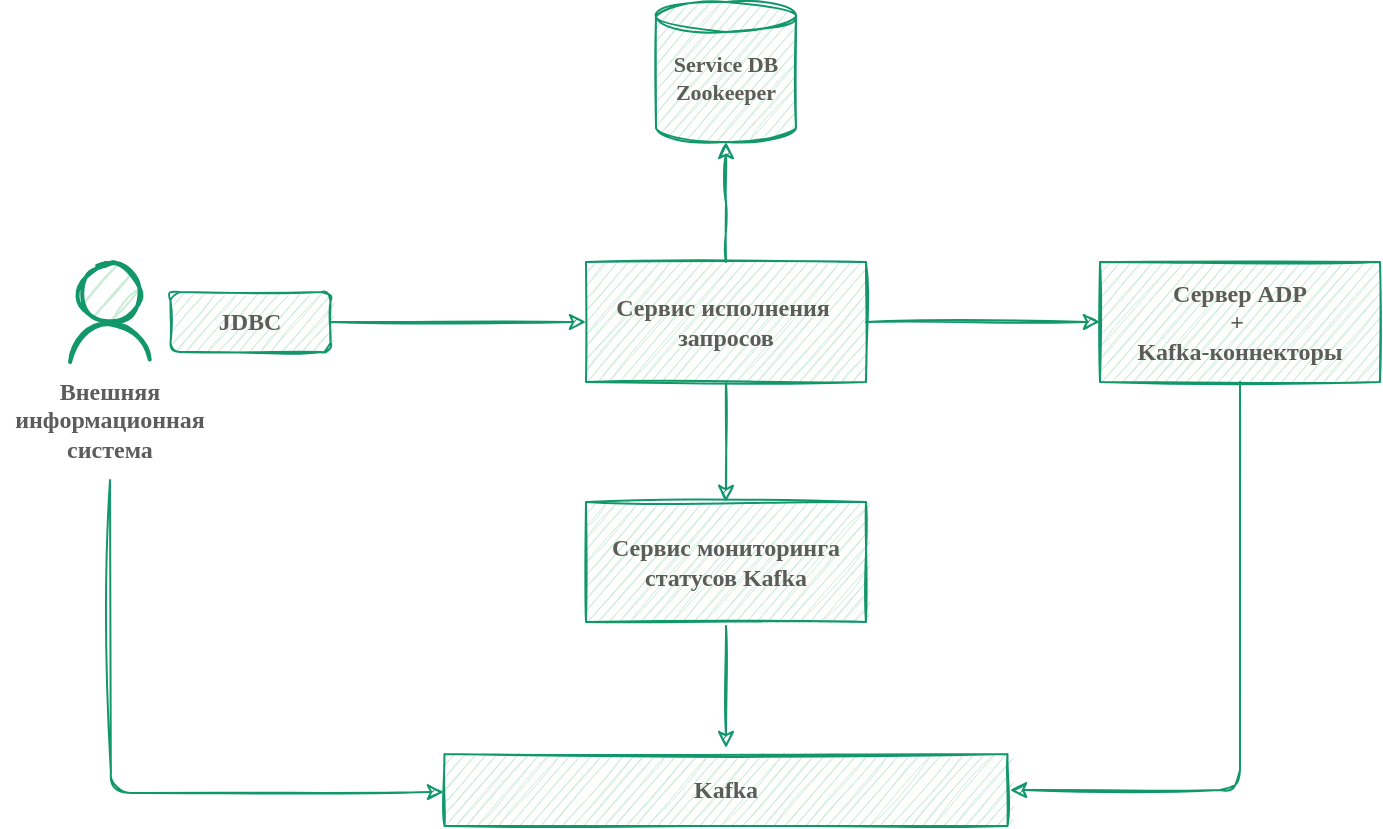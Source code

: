 <mxfile version="15.4.3" type="device"><diagram id="rnP1roflcBsWz-ZSriTN" name="Page-1"><mxGraphModel dx="1225" dy="786" grid="1" gridSize="10" guides="1" tooltips="1" connect="1" arrows="1" fold="1" page="1" pageScale="1" pageWidth="730" pageHeight="430" math="0" shadow="0"><root><mxCell id="vD5TKPlcHg5Rt76IJ3ul-0"/><mxCell id="vD5TKPlcHg5Rt76IJ3ul-1" parent="vD5TKPlcHg5Rt76IJ3ul-0"/><mxCell id="izl85Ogq0FvVDehbAwtZ-0" value="" style="edgeStyle=orthogonalEdgeStyle;rounded=0;orthogonalLoop=1;jettySize=auto;html=1;sketch=1;fontFamily=Comic Sans MS;strokeColor=#12976B;" parent="vD5TKPlcHg5Rt76IJ3ul-1" source="izl85Ogq0FvVDehbAwtZ-3" target="izl85Ogq0FvVDehbAwtZ-4" edge="1"><mxGeometry relative="1" as="geometry"/></mxCell><mxCell id="izl85Ogq0FvVDehbAwtZ-1" value="" style="edgeStyle=orthogonalEdgeStyle;curved=0;rounded=0;orthogonalLoop=1;jettySize=auto;html=1;sketch=1;fontFamily=Comic Sans MS;strokeColor=#12976B;" parent="vD5TKPlcHg5Rt76IJ3ul-1" source="izl85Ogq0FvVDehbAwtZ-3" edge="1"><mxGeometry relative="1" as="geometry"><mxPoint x="383" y="80" as="targetPoint"/></mxGeometry></mxCell><mxCell id="izl85Ogq0FvVDehbAwtZ-2" value="" style="edgeStyle=orthogonalEdgeStyle;curved=0;rounded=1;sketch=1;orthogonalLoop=1;jettySize=auto;html=1;startArrow=classic;startFill=1;endArrow=none;endFill=0;fontFamily=Comic Sans MS;strokeColor=#12976B;" parent="vD5TKPlcHg5Rt76IJ3ul-1" source="izl85Ogq0FvVDehbAwtZ-3" target="izl85Ogq0FvVDehbAwtZ-5" edge="1"><mxGeometry relative="1" as="geometry"/></mxCell><mxCell id="izl85Ogq0FvVDehbAwtZ-3" value="&lt;font color=&quot;#5c5c5c&quot;&gt;Сервис исполнения&amp;nbsp;&lt;br&gt;запросов&lt;/font&gt;" style="rounded=0;whiteSpace=wrap;html=1;fontStyle=1;sketch=1;fontFamily=Comic Sans MS;strokeColor=#12976B;fillColor=#CCEBD8;" parent="vD5TKPlcHg5Rt76IJ3ul-1" vertex="1"><mxGeometry x="313" y="140" width="140" height="60" as="geometry"/></mxCell><mxCell id="izl85Ogq0FvVDehbAwtZ-4" value="&lt;font color=&quot;#5c5c5c&quot;&gt;Сервис мониторинга статусов Kafka&lt;/font&gt;" style="rounded=0;whiteSpace=wrap;html=1;fontStyle=1;sketch=1;fontFamily=Comic Sans MS;strokeColor=#12976B;fillColor=#CCEBD8;" parent="vD5TKPlcHg5Rt76IJ3ul-1" vertex="1"><mxGeometry x="313" y="260" width="140" height="60" as="geometry"/></mxCell><mxCell id="izl85Ogq0FvVDehbAwtZ-5" value="&lt;font color=&quot;#5c5c5c&quot;&gt;JDBC&lt;/font&gt;" style="rounded=1;whiteSpace=wrap;html=1;strokeWidth=1;sketch=1;fontStyle=1;fontFamily=Comic Sans MS;strokeColor=#12976B;fillColor=#CCEBD8;" parent="vD5TKPlcHg5Rt76IJ3ul-1" vertex="1"><mxGeometry x="105.25" y="155" width="80" height="30" as="geometry"/></mxCell><mxCell id="izl85Ogq0FvVDehbAwtZ-6" value="" style="group;fontStyle=1;fontFamily=Comic Sans MS;sketch=1;" parent="vD5TKPlcHg5Rt76IJ3ul-1" vertex="1" connectable="0"><mxGeometry x="55" y="141" width="40" height="70" as="geometry"/></mxCell><mxCell id="izl85Ogq0FvVDehbAwtZ-7" value="" style="ellipse;whiteSpace=wrap;html=1;rounded=0;strokeWidth=2;sketch=1;fontFamily=Comic Sans MS;strokeColor=#12976B;fillColor=#CCEBD8;" parent="izl85Ogq0FvVDehbAwtZ-6" vertex="1"><mxGeometry x="5" width="30" height="30" as="geometry"/></mxCell><mxCell id="izl85Ogq0FvVDehbAwtZ-8" value="" style="verticalLabelPosition=bottom;verticalAlign=top;html=1;shape=mxgraph.basic.arc;startAngle=0.758;endAngle=0.232;rounded=0;strokeWidth=2;sketch=1;fontFamily=Comic Sans MS;strokeColor=#12976B;" parent="izl85Ogq0FvVDehbAwtZ-6" vertex="1"><mxGeometry y="30" width="40" height="40" as="geometry"/></mxCell><mxCell id="izl85Ogq0FvVDehbAwtZ-9" value="&lt;font color=&quot;#5c5c5c&quot;&gt;&lt;b&gt;Внешняя информационная система&lt;/b&gt;&lt;/font&gt;" style="text;whiteSpace=wrap;html=1;fontStyle=0;align=center;fontFamily=Comic Sans MS;sketch=1;" parent="vD5TKPlcHg5Rt76IJ3ul-1" vertex="1"><mxGeometry x="20" y="191" width="110" height="49" as="geometry"/></mxCell><mxCell id="izl85Ogq0FvVDehbAwtZ-10" value="&lt;b&gt;&lt;font color=&quot;#5c5c5c&quot;&gt;Сервер ADP&lt;br&gt;+&amp;nbsp;&lt;br&gt;Kafka-коннекторы&lt;/font&gt;&lt;/b&gt;" style="rounded=0;whiteSpace=wrap;html=1;fontStyle=0;sketch=1;fontFamily=Comic Sans MS;strokeColor=#12976B;fillColor=#CCEBD8;" parent="vD5TKPlcHg5Rt76IJ3ul-1" vertex="1"><mxGeometry x="570" y="140" width="140" height="60" as="geometry"/></mxCell><mxCell id="izl85Ogq0FvVDehbAwtZ-11" value="&lt;b&gt;&lt;font color=&quot;#5c5c5c&quot;&gt;&lt;span style=&quot;font-size: 11px&quot;&gt;Service DB&lt;/span&gt;&lt;br style=&quot;font-size: 11px&quot;&gt;&lt;span style=&quot;font-size: 11px&quot;&gt;Zookeeper&lt;/span&gt;&lt;/font&gt;&lt;/b&gt;" style="shape=cylinder3;whiteSpace=wrap;html=1;boundedLbl=1;backgroundOutline=1;size=7.5;rounded=0;sketch=1;strokeWidth=1;align=center;fontStyle=0;fontSize=11;fontFamily=Comic Sans MS;spacingBottom=7;strokeColor=#12976B;fillColor=#CCEBD8;" parent="vD5TKPlcHg5Rt76IJ3ul-1" vertex="1"><mxGeometry x="348" y="10" width="70" height="70" as="geometry"/></mxCell><mxCell id="izl85Ogq0FvVDehbAwtZ-12" value="&lt;font color=&quot;#5c5c5c&quot;&gt;Kafka&lt;/font&gt;" style="rounded=0;whiteSpace=wrap;html=1;fontStyle=1;sketch=1;fontFamily=Comic Sans MS;strokeColor=#12976B;fillColor=#CCEBD8;" parent="vD5TKPlcHg5Rt76IJ3ul-1" vertex="1"><mxGeometry x="242.25" y="386" width="281.5" height="36" as="geometry"/></mxCell><mxCell id="izl85Ogq0FvVDehbAwtZ-13" value="" style="edgeStyle=orthogonalEdgeStyle;curved=0;rounded=1;sketch=1;orthogonalLoop=1;jettySize=auto;html=1;endArrow=none;endFill=0;startArrow=classic;startFill=1;fontFamily=Comic Sans MS;strokeColor=#12976B;" parent="vD5TKPlcHg5Rt76IJ3ul-1" edge="1"><mxGeometry relative="1" as="geometry"><mxPoint x="242" y="405" as="sourcePoint"/><mxPoint x="75" y="249" as="targetPoint"/></mxGeometry></mxCell><mxCell id="izl85Ogq0FvVDehbAwtZ-14" value="" style="endArrow=classic;html=1;shadow=0;fontFamily=Comic Sans MS;fontSize=11;exitX=1;exitY=0.5;exitDx=0;exitDy=0;entryX=0;entryY=0.5;entryDx=0;entryDy=0;sketch=1;strokeColor=#12976B;" parent="vD5TKPlcHg5Rt76IJ3ul-1" source="izl85Ogq0FvVDehbAwtZ-3" target="izl85Ogq0FvVDehbAwtZ-10" edge="1"><mxGeometry width="50" height="50" relative="1" as="geometry"><mxPoint x="539" y="343" as="sourcePoint"/><mxPoint x="589" y="293" as="targetPoint"/></mxGeometry></mxCell><mxCell id="izl85Ogq0FvVDehbAwtZ-15" value="" style="endArrow=classic;html=1;exitX=0.5;exitY=1;exitDx=0;exitDy=0;fontFamily=Comic Sans MS;endFill=1;startFill=0;startArrow=none;sketch=1;strokeColor=#12976B;" parent="vD5TKPlcHg5Rt76IJ3ul-1" source="izl85Ogq0FvVDehbAwtZ-10" edge="1"><mxGeometry width="50" height="50" relative="1" as="geometry"><mxPoint x="629" y="349" as="sourcePoint"/><mxPoint x="525" y="404" as="targetPoint"/><Array as="points"><mxPoint x="640" y="404"/></Array></mxGeometry></mxCell><mxCell id="izl85Ogq0FvVDehbAwtZ-16" value="" style="edgeStyle=orthogonalEdgeStyle;rounded=0;orthogonalLoop=1;jettySize=auto;html=1;sketch=1;fontFamily=Comic Sans MS;strokeColor=#12976B;" parent="vD5TKPlcHg5Rt76IJ3ul-1" edge="1"><mxGeometry relative="1" as="geometry"><mxPoint x="383" y="322" as="sourcePoint"/><mxPoint x="383" y="383" as="targetPoint"/></mxGeometry></mxCell></root></mxGraphModel></diagram></mxfile>